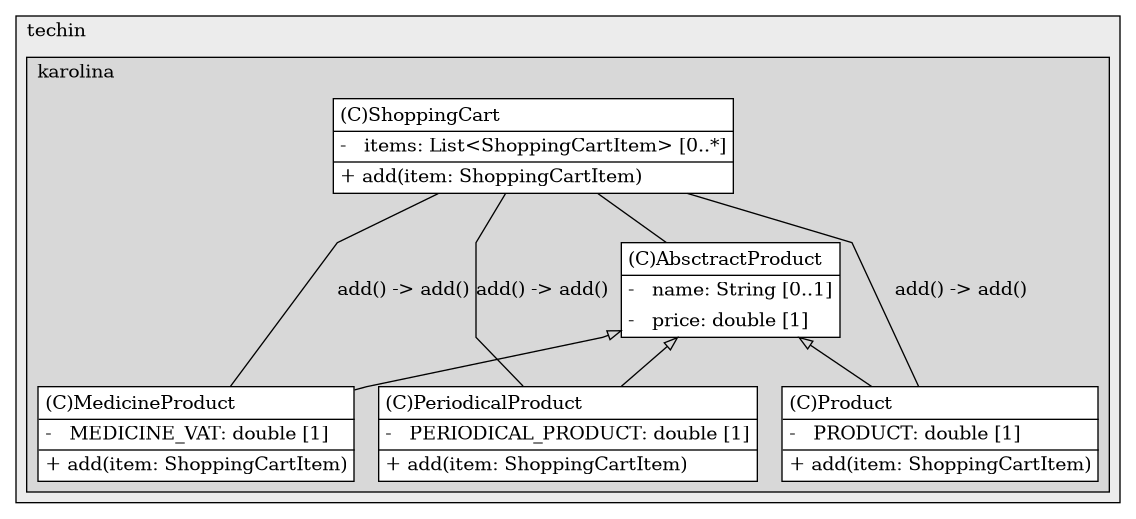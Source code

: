 @startuml

/' diagram meta data start
config=StructureConfiguration;
{
  "projectClassification": {
    "searchMode": "OpenProject", // OpenProject, AllProjects
    "includedProjects": "",
    "pathEndKeywords": "*.impl",
    "isClientPath": "",
    "isClientName": "",
    "isTestPath": "",
    "isTestName": "",
    "isMappingPath": "",
    "isMappingName": "",
    "isDataAccessPath": "",
    "isDataAccessName": "",
    "isDataStructurePath": "",
    "isDataStructureName": "",
    "isInterfaceStructuresPath": "",
    "isInterfaceStructuresName": "",
    "isEntryPointPath": "",
    "isEntryPointName": "",
    "treatFinalFieldsAsMandatory": false
  },
  "graphRestriction": {
    "classPackageExcludeFilter": "",
    "classPackageIncludeFilter": "",
    "classNameExcludeFilter": "",
    "classNameIncludeFilter": "",
    "methodNameExcludeFilter": "",
    "methodNameIncludeFilter": "",
    "removeByInheritance": "", // inheritance/annotation based filtering is done in a second step
    "removeByAnnotation": "",
    "removeByClassPackage": "", // cleanup the graph after inheritance/annotation based filtering is done
    "removeByClassName": "",
    "cutMappings": false,
    "cutEnum": true,
    "cutTests": true,
    "cutClient": true,
    "cutDataAccess": false,
    "cutInterfaceStructures": false,
    "cutDataStructures": false,
    "cutGetterAndSetter": true,
    "cutConstructors": true
  },
  "graphTraversal": {
    "forwardDepth": 6,
    "backwardDepth": 6,
    "classPackageExcludeFilter": "",
    "classPackageIncludeFilter": "",
    "classNameExcludeFilter": "",
    "classNameIncludeFilter": "",
    "methodNameExcludeFilter": "",
    "methodNameIncludeFilter": "",
    "hideMappings": false,
    "hideDataStructures": false,
    "hidePrivateMethods": true,
    "hideInterfaceCalls": true, // indirection: implementation -> interface (is hidden) -> implementation
    "onlyShowApplicationEntryPoints": false, // root node is included
    "useMethodCallsForStructureDiagram": "ForwardOnly" // ForwardOnly, BothDirections, No
  },
  "details": {
    "aggregation": "GroupByClass", // ByClass, GroupByClass, None
    "showClassGenericTypes": true,
    "showMethods": true,
    "showMethodParameterNames": true,
    "showMethodParameterTypes": true,
    "showMethodReturnType": true,
    "showPackageLevels": 2,
    "showDetailedClassStructure": true
  },
  "rootClass": "lt.techin.karolina.UML.fifth.ShoppingCart",
  "extensionCallbackMethod": "" // qualified.class.name#methodName - signature: public static String method(String)
}
diagram meta data end '/



digraph g {
    rankdir="TB"
    splines=polyline
    

'nodes 
subgraph cluster_877657541 { 
   	label=techin
	labeljust=l
	fillcolor="#ececec"
	style=filled
   
   subgraph cluster_496815830 { 
   	label=karolina
	labeljust=l
	fillcolor="#d8d8d8"
	style=filled
   
   AbsctractProduct1763363329[
	label=<<TABLE BORDER="1" CELLBORDER="0" CELLPADDING="4" CELLSPACING="0">
<TR><TD ALIGN="LEFT" >(C)AbsctractProduct</TD></TR>
<HR/>
<TR><TD ALIGN="LEFT" >-   name: String [0..1]</TD></TR>
<TR><TD ALIGN="LEFT" >-   price: double [1]</TD></TR>
</TABLE>>
	style=filled
	margin=0
	shape=plaintext
	fillcolor="#FFFFFF"
];

MedicineProduct1763363329[
	label=<<TABLE BORDER="1" CELLBORDER="0" CELLPADDING="4" CELLSPACING="0">
<TR><TD ALIGN="LEFT" >(C)MedicineProduct</TD></TR>
<HR/>
<TR><TD ALIGN="LEFT" >-   MEDICINE_VAT: double [1]</TD></TR>
<HR/>
<TR><TD ALIGN="LEFT" >+ add(item: ShoppingCartItem)</TD></TR>
</TABLE>>
	style=filled
	margin=0
	shape=plaintext
	fillcolor="#FFFFFF"
];

PeriodicalProduct1763363329[
	label=<<TABLE BORDER="1" CELLBORDER="0" CELLPADDING="4" CELLSPACING="0">
<TR><TD ALIGN="LEFT" >(C)PeriodicalProduct</TD></TR>
<HR/>
<TR><TD ALIGN="LEFT" >-   PERIODICAL_PRODUCT: double [1]</TD></TR>
<HR/>
<TR><TD ALIGN="LEFT" >+ add(item: ShoppingCartItem)</TD></TR>
</TABLE>>
	style=filled
	margin=0
	shape=plaintext
	fillcolor="#FFFFFF"
];

Product1763363329[
	label=<<TABLE BORDER="1" CELLBORDER="0" CELLPADDING="4" CELLSPACING="0">
<TR><TD ALIGN="LEFT" >(C)Product</TD></TR>
<HR/>
<TR><TD ALIGN="LEFT" >-   PRODUCT: double [1]</TD></TR>
<HR/>
<TR><TD ALIGN="LEFT" >+ add(item: ShoppingCartItem)</TD></TR>
</TABLE>>
	style=filled
	margin=0
	shape=plaintext
	fillcolor="#FFFFFF"
];

ShoppingCart1763363329[
	label=<<TABLE BORDER="1" CELLBORDER="0" CELLPADDING="4" CELLSPACING="0">
<TR><TD ALIGN="LEFT" >(C)ShoppingCart</TD></TR>
<HR/>
<TR><TD ALIGN="LEFT" >-   items: List&lt;ShoppingCartItem&gt; [0..*]</TD></TR>
<HR/>
<TR><TD ALIGN="LEFT" >+ add(item: ShoppingCartItem)</TD></TR>
</TABLE>>
	style=filled
	margin=0
	shape=plaintext
	fillcolor="#FFFFFF"
];
} 
} 

'edges    
AbsctractProduct1763363329 -> MedicineProduct1763363329[arrowhead=none, arrowtail=empty, dir=both];
AbsctractProduct1763363329 -> PeriodicalProduct1763363329[arrowhead=none, arrowtail=empty, dir=both];
AbsctractProduct1763363329 -> Product1763363329[arrowhead=none, arrowtail=empty, dir=both];
ShoppingCart1763363329 -> AbsctractProduct1763363329[arrowhead=none];
ShoppingCart1763363329 -> MedicineProduct1763363329[label="add() -> add()", arrowhead=none];
ShoppingCart1763363329 -> PeriodicalProduct1763363329[label="add() -> add()", arrowhead=none];
ShoppingCart1763363329 -> Product1763363329[label="add() -> add()", arrowhead=none];
    
}
@enduml